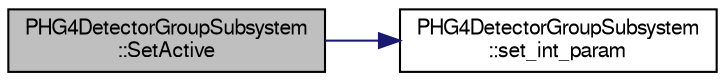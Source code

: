 digraph "PHG4DetectorGroupSubsystem::SetActive"
{
  bgcolor="transparent";
  edge [fontname="FreeSans",fontsize="10",labelfontname="FreeSans",labelfontsize="10"];
  node [fontname="FreeSans",fontsize="10",shape=record];
  rankdir="LR";
  Node1 [label="PHG4DetectorGroupSubsystem\l::SetActive",height=0.2,width=0.4,color="black", fillcolor="grey75", style="filled" fontcolor="black"];
  Node1 -> Node2 [color="midnightblue",fontsize="10",style="solid",fontname="FreeSans"];
  Node2 [label="PHG4DetectorGroupSubsystem\l::set_int_param",height=0.2,width=0.4,color="black",URL="$d7/d7f/classPHG4DetectorGroupSubsystem.html#a61e9cb2db9d1d20e41bdad1bd3f6445b"];
}

